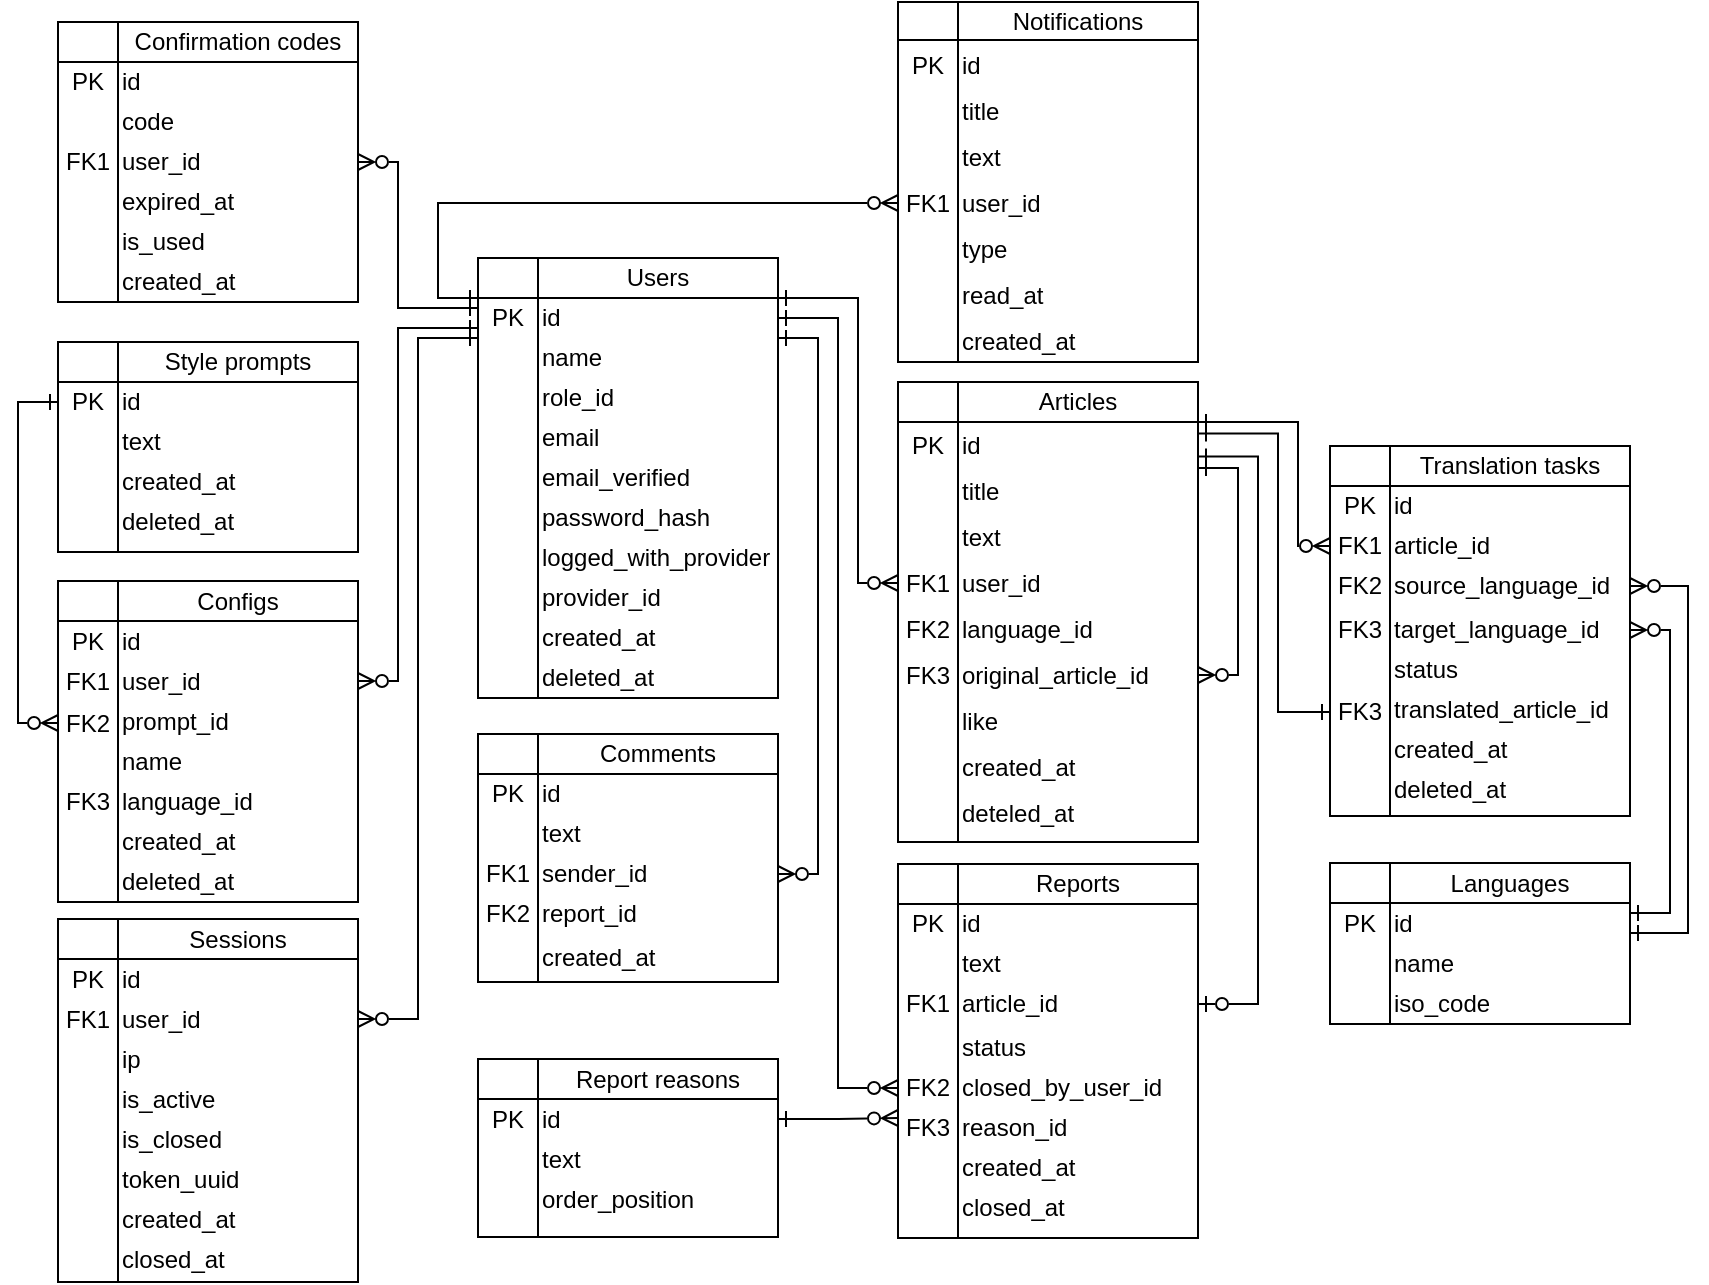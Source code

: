 <mxfile version="24.7.16">
  <diagram name="Страница — 1" id="ZFX-WdE172iCxwusnQc_">
    <mxGraphModel dx="1565" dy="501" grid="1" gridSize="10" guides="1" tooltips="1" connect="1" arrows="1" fold="1" page="1" pageScale="1" pageWidth="827" pageHeight="1169" math="0" shadow="0">
      <root>
        <mxCell id="0" />
        <mxCell id="1" parent="0" />
        <mxCell id="6LV5nUp8noVy1dfyO0To-33" value="" style="shape=internalStorage;whiteSpace=wrap;html=1;backgroundOutline=1;dx=30;dy=20;" parent="1" vertex="1">
          <mxGeometry x="-20" y="150" width="150" height="140" as="geometry" />
        </mxCell>
        <mxCell id="6LV5nUp8noVy1dfyO0To-34" value="Confirmation codes" style="text;html=1;align=center;verticalAlign=middle;whiteSpace=wrap;rounded=0;" parent="1" vertex="1">
          <mxGeometry x="10" y="150" width="120" height="20" as="geometry" />
        </mxCell>
        <mxCell id="G2iC6kTOo3n6NB2YhTY6-28" style="edgeStyle=orthogonalEdgeStyle;rounded=0;orthogonalLoop=1;jettySize=auto;html=1;exitX=1;exitY=0.5;exitDx=0;exitDy=0;entryX=0;entryY=0.25;entryDx=0;entryDy=0;endArrow=ERone;endFill=0;startArrow=ERzeroToMany;startFill=0;" parent="1" source="6LV5nUp8noVy1dfyO0To-37" target="6LV5nUp8noVy1dfyO0To-15" edge="1">
          <mxGeometry relative="1" as="geometry">
            <Array as="points">
              <mxPoint x="150" y="220" />
              <mxPoint x="150" y="293" />
            </Array>
          </mxGeometry>
        </mxCell>
        <mxCell id="6LV5nUp8noVy1dfyO0To-35" value="id" style="text;html=1;align=left;verticalAlign=middle;whiteSpace=wrap;rounded=0;" parent="1" vertex="1">
          <mxGeometry x="10" y="170" width="120" height="20" as="geometry" />
        </mxCell>
        <mxCell id="6LV5nUp8noVy1dfyO0To-36" value="code" style="text;html=1;align=left;verticalAlign=middle;whiteSpace=wrap;rounded=0;" parent="1" vertex="1">
          <mxGeometry x="10" y="190" width="120" height="20" as="geometry" />
        </mxCell>
        <mxCell id="6LV5nUp8noVy1dfyO0To-37" value="user_id" style="text;html=1;align=left;verticalAlign=middle;whiteSpace=wrap;rounded=0;" parent="1" vertex="1">
          <mxGeometry x="10" y="210" width="120" height="20" as="geometry" />
        </mxCell>
        <mxCell id="6LV5nUp8noVy1dfyO0To-38" value="expired_at" style="text;html=1;align=left;verticalAlign=middle;whiteSpace=wrap;rounded=0;" parent="1" vertex="1">
          <mxGeometry x="10" y="230" width="120" height="20" as="geometry" />
        </mxCell>
        <mxCell id="6LV5nUp8noVy1dfyO0To-39" value="is_used" style="text;html=1;align=left;verticalAlign=middle;whiteSpace=wrap;rounded=0;" parent="1" vertex="1">
          <mxGeometry x="10" y="250" width="120" height="20" as="geometry" />
        </mxCell>
        <mxCell id="6LV5nUp8noVy1dfyO0To-45" value="PK" style="text;html=1;align=center;verticalAlign=middle;whiteSpace=wrap;rounded=0;" parent="1" vertex="1">
          <mxGeometry x="-20" y="170" width="30" height="20" as="geometry" />
        </mxCell>
        <mxCell id="6LV5nUp8noVy1dfyO0To-19" value="" style="shape=internalStorage;whiteSpace=wrap;html=1;backgroundOutline=1;dx=30;dy=20;" parent="1" vertex="1">
          <mxGeometry x="-20" y="598.5" width="150" height="181.5" as="geometry" />
        </mxCell>
        <mxCell id="6LV5nUp8noVy1dfyO0To-20" value="Sessions" style="text;html=1;align=center;verticalAlign=middle;whiteSpace=wrap;rounded=0;" parent="1" vertex="1">
          <mxGeometry x="10" y="598.5" width="120" height="20" as="geometry" />
        </mxCell>
        <mxCell id="6LV5nUp8noVy1dfyO0To-21" value="id" style="text;html=1;align=left;verticalAlign=middle;whiteSpace=wrap;rounded=0;" parent="1" vertex="1">
          <mxGeometry x="10" y="618.5" width="120" height="20" as="geometry" />
        </mxCell>
        <mxCell id="6LV5nUp8noVy1dfyO0To-22" value="user_id" style="text;html=1;align=left;verticalAlign=middle;whiteSpace=wrap;rounded=0;" parent="1" vertex="1">
          <mxGeometry x="10" y="638.5" width="120" height="20" as="geometry" />
        </mxCell>
        <mxCell id="6LV5nUp8noVy1dfyO0To-23" value="ip" style="text;html=1;align=left;verticalAlign=middle;whiteSpace=wrap;rounded=0;" parent="1" vertex="1">
          <mxGeometry x="10" y="658.5" width="120" height="20" as="geometry" />
        </mxCell>
        <mxCell id="6LV5nUp8noVy1dfyO0To-24" value="is_active" style="text;html=1;align=left;verticalAlign=middle;whiteSpace=wrap;rounded=0;" parent="1" vertex="1">
          <mxGeometry x="10" y="678.5" width="120" height="20" as="geometry" />
        </mxCell>
        <mxCell id="6LV5nUp8noVy1dfyO0To-25" value="is_closed" style="text;html=1;align=left;verticalAlign=middle;whiteSpace=wrap;rounded=0;" parent="1" vertex="1">
          <mxGeometry x="10" y="698.5" width="120" height="20" as="geometry" />
        </mxCell>
        <mxCell id="6LV5nUp8noVy1dfyO0To-31" value="PK" style="text;html=1;align=center;verticalAlign=middle;whiteSpace=wrap;rounded=0;" parent="1" vertex="1">
          <mxGeometry x="-20" y="618.5" width="30" height="20" as="geometry" />
        </mxCell>
        <mxCell id="6LV5nUp8noVy1dfyO0To-46" value="created_at" style="text;html=1;align=left;verticalAlign=middle;whiteSpace=wrap;rounded=0;" parent="1" vertex="1">
          <mxGeometry x="10" y="270" width="120" height="20" as="geometry" />
        </mxCell>
        <mxCell id="6LV5nUp8noVy1dfyO0To-47" value="created_at" style="text;html=1;align=left;verticalAlign=middle;whiteSpace=wrap;rounded=0;" parent="1" vertex="1">
          <mxGeometry x="10" y="738.5" width="120" height="20" as="geometry" />
        </mxCell>
        <mxCell id="6LV5nUp8noVy1dfyO0To-48" value="closed_at" style="text;html=1;align=left;verticalAlign=middle;whiteSpace=wrap;rounded=0;" parent="1" vertex="1">
          <mxGeometry x="10" y="758.5" width="120" height="20" as="geometry" />
        </mxCell>
        <mxCell id="6LV5nUp8noVy1dfyO0To-49" value="FK1" style="text;html=1;align=center;verticalAlign=middle;whiteSpace=wrap;rounded=0;" parent="1" vertex="1">
          <mxGeometry x="-20" y="210" width="30" height="20" as="geometry" />
        </mxCell>
        <mxCell id="6LV5nUp8noVy1dfyO0To-50" value="FK1" style="text;html=1;align=center;verticalAlign=middle;whiteSpace=wrap;rounded=0;" parent="1" vertex="1">
          <mxGeometry x="-20" y="638.5" width="30" height="20" as="geometry" />
        </mxCell>
        <mxCell id="6LV5nUp8noVy1dfyO0To-1" value="" style="shape=internalStorage;whiteSpace=wrap;html=1;backgroundOutline=1;dx=30;dy=20;" parent="1" vertex="1">
          <mxGeometry x="190" y="268" width="150" height="220" as="geometry" />
        </mxCell>
        <mxCell id="6LV5nUp8noVy1dfyO0To-3" value="Users" style="text;html=1;align=center;verticalAlign=middle;whiteSpace=wrap;rounded=0;" parent="1" vertex="1">
          <mxGeometry x="220" y="268" width="120" height="20" as="geometry" />
        </mxCell>
        <mxCell id="G2iC6kTOo3n6NB2YhTY6-36" style="edgeStyle=orthogonalEdgeStyle;rounded=0;orthogonalLoop=1;jettySize=auto;html=1;exitX=1;exitY=1;exitDx=0;exitDy=0;entryX=1;entryY=0.5;entryDx=0;entryDy=0;startArrow=ERone;startFill=0;endArrow=ERzeroToMany;endFill=0;" parent="1" source="6LV5nUp8noVy1dfyO0To-4" target="6LV5nUp8noVy1dfyO0To-140" edge="1">
          <mxGeometry relative="1" as="geometry">
            <Array as="points">
              <mxPoint x="360" y="308" />
              <mxPoint x="360" y="576" />
            </Array>
          </mxGeometry>
        </mxCell>
        <mxCell id="G2iC6kTOo3n6NB2YhTY6-37" style="edgeStyle=orthogonalEdgeStyle;rounded=0;orthogonalLoop=1;jettySize=auto;html=1;exitX=1;exitY=0.5;exitDx=0;exitDy=0;entryX=0;entryY=0.5;entryDx=0;entryDy=0;endArrow=ERzeroToMany;endFill=0;startArrow=ERone;startFill=0;" parent="1" source="6LV5nUp8noVy1dfyO0To-4" target="6LV5nUp8noVy1dfyO0To-130" edge="1">
          <mxGeometry relative="1" as="geometry" />
        </mxCell>
        <mxCell id="G2iC6kTOo3n6NB2YhTY6-38" style="edgeStyle=orthogonalEdgeStyle;rounded=0;orthogonalLoop=1;jettySize=auto;html=1;exitX=1;exitY=0;exitDx=0;exitDy=0;entryX=0;entryY=0.5;entryDx=0;entryDy=0;endArrow=ERzeroToMany;endFill=0;startArrow=ERone;startFill=0;" parent="1" source="6LV5nUp8noVy1dfyO0To-4" target="6LV5nUp8noVy1dfyO0To-76" edge="1">
          <mxGeometry relative="1" as="geometry">
            <Array as="points">
              <mxPoint x="380" y="288" />
              <mxPoint x="380" y="431" />
            </Array>
          </mxGeometry>
        </mxCell>
        <mxCell id="6LV5nUp8noVy1dfyO0To-4" value="id" style="text;html=1;align=left;verticalAlign=middle;whiteSpace=wrap;rounded=0;" parent="1" vertex="1">
          <mxGeometry x="220" y="288" width="120" height="20" as="geometry" />
        </mxCell>
        <mxCell id="6LV5nUp8noVy1dfyO0To-5" value="name" style="text;html=1;align=left;verticalAlign=middle;whiteSpace=wrap;rounded=0;" parent="1" vertex="1">
          <mxGeometry x="220" y="308" width="120" height="20" as="geometry" />
        </mxCell>
        <mxCell id="6LV5nUp8noVy1dfyO0To-6" value="role_id" style="text;html=1;align=left;verticalAlign=middle;whiteSpace=wrap;rounded=0;" parent="1" vertex="1">
          <mxGeometry x="220" y="328" width="120" height="20" as="geometry" />
        </mxCell>
        <mxCell id="6LV5nUp8noVy1dfyO0To-7" value="email" style="text;html=1;align=left;verticalAlign=middle;whiteSpace=wrap;rounded=0;" parent="1" vertex="1">
          <mxGeometry x="220" y="348" width="120" height="20" as="geometry" />
        </mxCell>
        <mxCell id="6LV5nUp8noVy1dfyO0To-8" value="email_verified" style="text;html=1;align=left;verticalAlign=middle;whiteSpace=wrap;rounded=0;" parent="1" vertex="1">
          <mxGeometry x="220" y="368" width="120" height="20" as="geometry" />
        </mxCell>
        <mxCell id="6LV5nUp8noVy1dfyO0To-9" value="password_hash" style="text;html=1;align=left;verticalAlign=middle;whiteSpace=wrap;rounded=0;" parent="1" vertex="1">
          <mxGeometry x="220" y="388" width="120" height="20" as="geometry" />
        </mxCell>
        <mxCell id="6LV5nUp8noVy1dfyO0To-10" value="logged_with_provider" style="text;html=1;align=left;verticalAlign=middle;whiteSpace=wrap;rounded=0;" parent="1" vertex="1">
          <mxGeometry x="220" y="408" width="120" height="20" as="geometry" />
        </mxCell>
        <mxCell id="6LV5nUp8noVy1dfyO0To-12" value="provider_id" style="text;html=1;align=left;verticalAlign=middle;whiteSpace=wrap;rounded=0;" parent="1" vertex="1">
          <mxGeometry x="220" y="428" width="120" height="20" as="geometry" />
        </mxCell>
        <mxCell id="6LV5nUp8noVy1dfyO0To-13" value="created_at" style="text;html=1;align=left;verticalAlign=middle;whiteSpace=wrap;rounded=0;" parent="1" vertex="1">
          <mxGeometry x="220" y="448" width="120" height="20" as="geometry" />
        </mxCell>
        <mxCell id="6LV5nUp8noVy1dfyO0To-14" value="deleted_at" style="text;html=1;align=left;verticalAlign=middle;whiteSpace=wrap;rounded=0;" parent="1" vertex="1">
          <mxGeometry x="220" y="468" width="120" height="20" as="geometry" />
        </mxCell>
        <mxCell id="G2iC6kTOo3n6NB2YhTY6-30" style="edgeStyle=orthogonalEdgeStyle;rounded=0;orthogonalLoop=1;jettySize=auto;html=1;exitX=0;exitY=0.75;exitDx=0;exitDy=0;entryX=1;entryY=0.5;entryDx=0;entryDy=0;endArrow=ERzeroToMany;endFill=0;startArrow=ERone;startFill=0;" parent="1" source="6LV5nUp8noVy1dfyO0To-15" target="G2iC6kTOo3n6NB2YhTY6-21" edge="1">
          <mxGeometry relative="1" as="geometry">
            <Array as="points">
              <mxPoint x="150" y="303" />
              <mxPoint x="150" y="480" />
            </Array>
          </mxGeometry>
        </mxCell>
        <mxCell id="G2iC6kTOo3n6NB2YhTY6-31" style="edgeStyle=orthogonalEdgeStyle;rounded=0;orthogonalLoop=1;jettySize=auto;html=1;exitX=0;exitY=1;exitDx=0;exitDy=0;entryX=1;entryY=0.5;entryDx=0;entryDy=0;endArrow=ERzeroToMany;endFill=0;startArrow=ERone;startFill=0;" parent="1" source="6LV5nUp8noVy1dfyO0To-15" target="6LV5nUp8noVy1dfyO0To-22" edge="1">
          <mxGeometry relative="1" as="geometry">
            <Array as="points">
              <mxPoint x="160" y="308" />
              <mxPoint x="160" y="649" />
            </Array>
          </mxGeometry>
        </mxCell>
        <mxCell id="G2iC6kTOo3n6NB2YhTY6-39" style="edgeStyle=orthogonalEdgeStyle;rounded=0;orthogonalLoop=1;jettySize=auto;html=1;exitX=0;exitY=0;exitDx=0;exitDy=0;entryX=0;entryY=0.5;entryDx=0;entryDy=0;startArrow=ERone;startFill=0;endArrow=ERzeroToMany;endFill=0;" parent="1" source="6LV5nUp8noVy1dfyO0To-15" target="6LV5nUp8noVy1dfyO0To-97" edge="1">
          <mxGeometry relative="1" as="geometry">
            <Array as="points">
              <mxPoint x="170" y="288" />
              <mxPoint x="170" y="240" />
            </Array>
          </mxGeometry>
        </mxCell>
        <mxCell id="6LV5nUp8noVy1dfyO0To-15" value="PK" style="text;html=1;align=center;verticalAlign=middle;whiteSpace=wrap;rounded=0;" parent="1" vertex="1">
          <mxGeometry x="190" y="288" width="30" height="20" as="geometry" />
        </mxCell>
        <mxCell id="6LV5nUp8noVy1dfyO0To-63" value="" style="shape=internalStorage;whiteSpace=wrap;html=1;backgroundOutline=1;dx=30;dy=20;" parent="1" vertex="1">
          <mxGeometry x="400" y="330" width="150" height="230" as="geometry" />
        </mxCell>
        <mxCell id="6LV5nUp8noVy1dfyO0To-64" value="Articles" style="text;html=1;align=center;verticalAlign=middle;whiteSpace=wrap;rounded=0;" parent="1" vertex="1">
          <mxGeometry x="430" y="330" width="120" height="19" as="geometry" />
        </mxCell>
        <mxCell id="G2iC6kTOo3n6NB2YhTY6-34" style="edgeStyle=orthogonalEdgeStyle;rounded=0;orthogonalLoop=1;jettySize=auto;html=1;exitX=1;exitY=0.75;exitDx=0;exitDy=0;entryX=1;entryY=0.5;entryDx=0;entryDy=0;endArrow=ERzeroToOne;endFill=0;startArrow=ERone;startFill=0;" parent="1" source="6LV5nUp8noVy1dfyO0To-65" target="6LV5nUp8noVy1dfyO0To-124" edge="1">
          <mxGeometry relative="1" as="geometry">
            <Array as="points">
              <mxPoint x="580" y="367" />
              <mxPoint x="580" y="641" />
            </Array>
          </mxGeometry>
        </mxCell>
        <mxCell id="G2iC6kTOo3n6NB2YhTY6-59" style="edgeStyle=orthogonalEdgeStyle;rounded=0;orthogonalLoop=1;jettySize=auto;html=1;exitX=1;exitY=0;exitDx=0;exitDy=0;entryX=0;entryY=0.5;entryDx=0;entryDy=0;endArrow=ERzeroToMany;endFill=0;startArrow=ERone;startFill=0;" parent="1" source="6LV5nUp8noVy1dfyO0To-65" target="6LV5nUp8noVy1dfyO0To-161" edge="1">
          <mxGeometry relative="1" as="geometry">
            <Array as="points">
              <mxPoint x="600" y="350" />
              <mxPoint x="600" y="412" />
            </Array>
          </mxGeometry>
        </mxCell>
        <mxCell id="G2iC6kTOo3n6NB2YhTY6-60" style="edgeStyle=orthogonalEdgeStyle;rounded=0;orthogonalLoop=1;jettySize=auto;html=1;exitX=1;exitY=1;exitDx=0;exitDy=0;entryX=1;entryY=0.5;entryDx=0;entryDy=0;startArrow=ERone;startFill=0;endArrow=ERzeroToMany;endFill=0;" parent="1" source="6LV5nUp8noVy1dfyO0To-65" target="6LV5nUp8noVy1dfyO0To-71" edge="1">
          <mxGeometry relative="1" as="geometry">
            <Array as="points">
              <mxPoint x="570" y="373" />
              <mxPoint x="570" y="477" />
            </Array>
          </mxGeometry>
        </mxCell>
        <mxCell id="G2iC6kTOo3n6NB2YhTY6-62" style="edgeStyle=orthogonalEdgeStyle;rounded=0;orthogonalLoop=1;jettySize=auto;html=1;exitX=1;exitY=0.25;exitDx=0;exitDy=0;entryX=0;entryY=0.5;entryDx=0;entryDy=0;startArrow=ERone;startFill=0;endArrow=ERone;endFill=0;" parent="1" source="6LV5nUp8noVy1dfyO0To-65" target="6LV5nUp8noVy1dfyO0To-162" edge="1">
          <mxGeometry relative="1" as="geometry">
            <Array as="points">
              <mxPoint x="590" y="356" />
              <mxPoint x="590" y="495" />
            </Array>
          </mxGeometry>
        </mxCell>
        <mxCell id="6LV5nUp8noVy1dfyO0To-65" value="id" style="text;html=1;align=left;verticalAlign=middle;whiteSpace=wrap;rounded=0;" parent="1" vertex="1">
          <mxGeometry x="430" y="350" width="120" height="23" as="geometry" />
        </mxCell>
        <mxCell id="6LV5nUp8noVy1dfyO0To-66" value="title" style="text;html=1;align=left;verticalAlign=middle;whiteSpace=wrap;rounded=0;" parent="1" vertex="1">
          <mxGeometry x="430" y="373" width="120" height="23" as="geometry" />
        </mxCell>
        <mxCell id="6LV5nUp8noVy1dfyO0To-67" value="text" style="text;html=1;align=left;verticalAlign=middle;whiteSpace=wrap;rounded=0;" parent="1" vertex="1">
          <mxGeometry x="430" y="396" width="120" height="23" as="geometry" />
        </mxCell>
        <mxCell id="6LV5nUp8noVy1dfyO0To-68" value="user_id" style="text;html=1;align=left;verticalAlign=middle;whiteSpace=wrap;rounded=0;" parent="1" vertex="1">
          <mxGeometry x="430" y="419" width="120" height="23" as="geometry" />
        </mxCell>
        <mxCell id="6LV5nUp8noVy1dfyO0To-69" value="language_id" style="text;html=1;align=left;verticalAlign=middle;whiteSpace=wrap;rounded=0;" parent="1" vertex="1">
          <mxGeometry x="430" y="442" width="120" height="23" as="geometry" />
        </mxCell>
        <mxCell id="6LV5nUp8noVy1dfyO0To-70" value="PK" style="text;html=1;align=center;verticalAlign=middle;whiteSpace=wrap;rounded=0;" parent="1" vertex="1">
          <mxGeometry x="400" y="350" width="30" height="23" as="geometry" />
        </mxCell>
        <mxCell id="6LV5nUp8noVy1dfyO0To-71" value="original_article_id" style="text;html=1;align=left;verticalAlign=middle;whiteSpace=wrap;rounded=0;" parent="1" vertex="1">
          <mxGeometry x="430" y="465" width="120" height="23" as="geometry" />
        </mxCell>
        <mxCell id="6LV5nUp8noVy1dfyO0To-72" value="like" style="text;html=1;align=left;verticalAlign=middle;whiteSpace=wrap;rounded=0;" parent="1" vertex="1">
          <mxGeometry x="430" y="488" width="120" height="23" as="geometry" />
        </mxCell>
        <mxCell id="6LV5nUp8noVy1dfyO0To-74" value="created_at" style="text;html=1;align=left;verticalAlign=middle;whiteSpace=wrap;rounded=0;" parent="1" vertex="1">
          <mxGeometry x="430" y="511" width="120" height="23" as="geometry" />
        </mxCell>
        <mxCell id="6LV5nUp8noVy1dfyO0To-75" value="deteled_at" style="text;html=1;align=left;verticalAlign=middle;whiteSpace=wrap;rounded=0;" parent="1" vertex="1">
          <mxGeometry x="430" y="534" width="120" height="23" as="geometry" />
        </mxCell>
        <mxCell id="6LV5nUp8noVy1dfyO0To-76" value="FK1" style="text;html=1;align=center;verticalAlign=middle;whiteSpace=wrap;rounded=0;" parent="1" vertex="1">
          <mxGeometry x="400" y="419" width="30" height="23" as="geometry" />
        </mxCell>
        <mxCell id="6LV5nUp8noVy1dfyO0To-77" value="FK2" style="text;html=1;align=center;verticalAlign=middle;whiteSpace=wrap;rounded=0;" parent="1" vertex="1">
          <mxGeometry x="400" y="442" width="30" height="23" as="geometry" />
        </mxCell>
        <mxCell id="6LV5nUp8noVy1dfyO0To-78" value="FK3" style="text;html=1;align=center;verticalAlign=middle;whiteSpace=wrap;rounded=0;" parent="1" vertex="1">
          <mxGeometry x="400" y="465" width="30" height="23" as="geometry" />
        </mxCell>
        <mxCell id="6LV5nUp8noVy1dfyO0To-79" value="" style="shape=internalStorage;whiteSpace=wrap;html=1;backgroundOutline=1;dx=30;dy=19;" parent="1" vertex="1">
          <mxGeometry x="400" y="140" width="150" height="180" as="geometry" />
        </mxCell>
        <mxCell id="6LV5nUp8noVy1dfyO0To-80" value="Notifications" style="text;html=1;align=center;verticalAlign=middle;whiteSpace=wrap;rounded=0;" parent="1" vertex="1">
          <mxGeometry x="430" y="140" width="120" height="19" as="geometry" />
        </mxCell>
        <mxCell id="6LV5nUp8noVy1dfyO0To-81" value="id" style="text;html=1;align=left;verticalAlign=middle;whiteSpace=wrap;rounded=0;" parent="1" vertex="1">
          <mxGeometry x="430" y="160" width="120" height="23" as="geometry" />
        </mxCell>
        <mxCell id="6LV5nUp8noVy1dfyO0To-82" value="title" style="text;html=1;align=left;verticalAlign=middle;whiteSpace=wrap;rounded=0;" parent="1" vertex="1">
          <mxGeometry x="430" y="183" width="120" height="23" as="geometry" />
        </mxCell>
        <mxCell id="6LV5nUp8noVy1dfyO0To-83" value="text" style="text;html=1;align=left;verticalAlign=middle;whiteSpace=wrap;rounded=0;" parent="1" vertex="1">
          <mxGeometry x="430" y="206" width="120" height="23" as="geometry" />
        </mxCell>
        <mxCell id="6LV5nUp8noVy1dfyO0To-84" value="user_id" style="text;html=1;align=left;verticalAlign=middle;whiteSpace=wrap;rounded=0;" parent="1" vertex="1">
          <mxGeometry x="430" y="229" width="120" height="23" as="geometry" />
        </mxCell>
        <mxCell id="6LV5nUp8noVy1dfyO0To-86" value="PK" style="text;html=1;align=center;verticalAlign=middle;whiteSpace=wrap;rounded=0;" parent="1" vertex="1">
          <mxGeometry x="400" y="160" width="30" height="23" as="geometry" />
        </mxCell>
        <mxCell id="6LV5nUp8noVy1dfyO0To-94" value="type" style="text;html=1;align=left;verticalAlign=middle;whiteSpace=wrap;rounded=0;" parent="1" vertex="1">
          <mxGeometry x="430" y="252" width="120" height="23" as="geometry" />
        </mxCell>
        <mxCell id="6LV5nUp8noVy1dfyO0To-95" value="read_at" style="text;html=1;align=left;verticalAlign=middle;whiteSpace=wrap;rounded=0;" parent="1" vertex="1">
          <mxGeometry x="430" y="275" width="120" height="23" as="geometry" />
        </mxCell>
        <mxCell id="6LV5nUp8noVy1dfyO0To-96" value="created_at" style="text;html=1;align=left;verticalAlign=middle;whiteSpace=wrap;rounded=0;" parent="1" vertex="1">
          <mxGeometry x="430" y="298" width="120" height="23" as="geometry" />
        </mxCell>
        <mxCell id="6LV5nUp8noVy1dfyO0To-97" value="FK1" style="text;html=1;align=center;verticalAlign=middle;whiteSpace=wrap;rounded=0;" parent="1" vertex="1">
          <mxGeometry x="400" y="229" width="30" height="23" as="geometry" />
        </mxCell>
        <mxCell id="6LV5nUp8noVy1dfyO0To-109" value="" style="shape=internalStorage;whiteSpace=wrap;html=1;backgroundOutline=1;dx=30;dy=20;" parent="1" vertex="1">
          <mxGeometry x="190" y="668.5" width="150" height="89" as="geometry" />
        </mxCell>
        <mxCell id="6LV5nUp8noVy1dfyO0To-110" value="Report reasons" style="text;html=1;align=center;verticalAlign=middle;whiteSpace=wrap;rounded=0;" parent="1" vertex="1">
          <mxGeometry x="220" y="668.5" width="120" height="20" as="geometry" />
        </mxCell>
        <mxCell id="G2iC6kTOo3n6NB2YhTY6-33" style="edgeStyle=orthogonalEdgeStyle;rounded=0;orthogonalLoop=1;jettySize=auto;html=1;exitX=1;exitY=0.5;exitDx=0;exitDy=0;entryX=0;entryY=0.25;entryDx=0;entryDy=0;startArrow=ERone;startFill=0;endArrow=ERzeroToMany;endFill=0;" parent="1" source="6LV5nUp8noVy1dfyO0To-111" target="G2iC6kTOo3n6NB2YhTY6-32" edge="1">
          <mxGeometry relative="1" as="geometry" />
        </mxCell>
        <mxCell id="6LV5nUp8noVy1dfyO0To-111" value="id" style="text;html=1;align=left;verticalAlign=middle;whiteSpace=wrap;rounded=0;" parent="1" vertex="1">
          <mxGeometry x="220" y="688.5" width="120" height="20" as="geometry" />
        </mxCell>
        <mxCell id="6LV5nUp8noVy1dfyO0To-112" value="text" style="text;html=1;align=left;verticalAlign=middle;whiteSpace=wrap;rounded=0;" parent="1" vertex="1">
          <mxGeometry x="220" y="708.5" width="120" height="20" as="geometry" />
        </mxCell>
        <mxCell id="6LV5nUp8noVy1dfyO0To-113" value="order_position" style="text;html=1;align=left;verticalAlign=middle;whiteSpace=wrap;rounded=0;" parent="1" vertex="1">
          <mxGeometry x="220" y="728.5" width="120" height="20" as="geometry" />
        </mxCell>
        <mxCell id="6LV5nUp8noVy1dfyO0To-116" value="PK" style="text;html=1;align=center;verticalAlign=middle;whiteSpace=wrap;rounded=0;" parent="1" vertex="1">
          <mxGeometry x="190" y="688.5" width="30" height="20" as="geometry" />
        </mxCell>
        <mxCell id="6LV5nUp8noVy1dfyO0To-120" value="" style="shape=internalStorage;whiteSpace=wrap;html=1;backgroundOutline=1;dx=30;dy=20;" parent="1" vertex="1">
          <mxGeometry x="400" y="571" width="150" height="187" as="geometry" />
        </mxCell>
        <mxCell id="6LV5nUp8noVy1dfyO0To-121" value="Reports" style="text;html=1;align=center;verticalAlign=middle;whiteSpace=wrap;rounded=0;" parent="1" vertex="1">
          <mxGeometry x="430" y="571" width="120" height="20" as="geometry" />
        </mxCell>
        <mxCell id="6LV5nUp8noVy1dfyO0To-122" value="id" style="text;html=1;align=left;verticalAlign=middle;whiteSpace=wrap;rounded=0;" parent="1" vertex="1">
          <mxGeometry x="430" y="591" width="120" height="20" as="geometry" />
        </mxCell>
        <mxCell id="6LV5nUp8noVy1dfyO0To-123" value="text" style="text;html=1;align=left;verticalAlign=middle;whiteSpace=wrap;rounded=0;" parent="1" vertex="1">
          <mxGeometry x="430" y="611" width="120" height="20" as="geometry" />
        </mxCell>
        <mxCell id="6LV5nUp8noVy1dfyO0To-124" value="article_id" style="text;html=1;align=left;verticalAlign=middle;whiteSpace=wrap;rounded=0;" parent="1" vertex="1">
          <mxGeometry x="430" y="631" width="120" height="20" as="geometry" />
        </mxCell>
        <mxCell id="6LV5nUp8noVy1dfyO0To-125" value="PK" style="text;html=1;align=center;verticalAlign=middle;whiteSpace=wrap;rounded=0;" parent="1" vertex="1">
          <mxGeometry x="400" y="591" width="30" height="20" as="geometry" />
        </mxCell>
        <mxCell id="6LV5nUp8noVy1dfyO0To-126" value="status" style="text;html=1;align=left;verticalAlign=middle;whiteSpace=wrap;rounded=0;" parent="1" vertex="1">
          <mxGeometry x="430" y="653" width="120" height="20" as="geometry" />
        </mxCell>
        <mxCell id="6LV5nUp8noVy1dfyO0To-127" value="reason_id" style="text;html=1;align=left;verticalAlign=middle;whiteSpace=wrap;rounded=0;" parent="1" vertex="1">
          <mxGeometry x="430" y="693" width="120" height="20" as="geometry" />
        </mxCell>
        <mxCell id="6LV5nUp8noVy1dfyO0To-128" value="closed_by_user_id" style="text;html=1;align=left;verticalAlign=middle;whiteSpace=wrap;rounded=0;" parent="1" vertex="1">
          <mxGeometry x="430" y="673" width="120" height="20" as="geometry" />
        </mxCell>
        <mxCell id="6LV5nUp8noVy1dfyO0To-129" value="FK1" style="text;html=1;align=center;verticalAlign=middle;whiteSpace=wrap;rounded=0;" parent="1" vertex="1">
          <mxGeometry x="400" y="631" width="30" height="20" as="geometry" />
        </mxCell>
        <mxCell id="6LV5nUp8noVy1dfyO0To-130" value="FK2" style="text;html=1;align=center;verticalAlign=middle;whiteSpace=wrap;rounded=0;" parent="1" vertex="1">
          <mxGeometry x="400" y="673" width="30" height="20" as="geometry" />
        </mxCell>
        <mxCell id="6LV5nUp8noVy1dfyO0To-131" value="created_at" style="text;html=1;align=left;verticalAlign=middle;whiteSpace=wrap;rounded=0;" parent="1" vertex="1">
          <mxGeometry x="430" y="713" width="120" height="20" as="geometry" />
        </mxCell>
        <mxCell id="6LV5nUp8noVy1dfyO0To-132" value="closed_at" style="text;html=1;align=left;verticalAlign=middle;whiteSpace=wrap;rounded=0;" parent="1" vertex="1">
          <mxGeometry x="430" y="733" width="120" height="20" as="geometry" />
        </mxCell>
        <mxCell id="6LV5nUp8noVy1dfyO0To-134" value="" style="shape=internalStorage;whiteSpace=wrap;html=1;backgroundOutline=1;dx=30;dy=20;" parent="1" vertex="1">
          <mxGeometry x="190" y="506" width="150" height="124" as="geometry" />
        </mxCell>
        <mxCell id="6LV5nUp8noVy1dfyO0To-135" value="Comments" style="text;html=1;align=center;verticalAlign=middle;whiteSpace=wrap;rounded=0;" parent="1" vertex="1">
          <mxGeometry x="220" y="506" width="120" height="20" as="geometry" />
        </mxCell>
        <mxCell id="6LV5nUp8noVy1dfyO0To-136" value="id" style="text;html=1;align=left;verticalAlign=middle;whiteSpace=wrap;rounded=0;" parent="1" vertex="1">
          <mxGeometry x="220" y="526" width="120" height="20" as="geometry" />
        </mxCell>
        <mxCell id="6LV5nUp8noVy1dfyO0To-137" value="text" style="text;html=1;align=left;verticalAlign=middle;whiteSpace=wrap;rounded=0;" parent="1" vertex="1">
          <mxGeometry x="220" y="546" width="120" height="20" as="geometry" />
        </mxCell>
        <mxCell id="6LV5nUp8noVy1dfyO0To-138" value="report_id" style="text;html=1;align=left;verticalAlign=middle;whiteSpace=wrap;rounded=0;" parent="1" vertex="1">
          <mxGeometry x="220" y="586" width="120" height="20" as="geometry" />
        </mxCell>
        <mxCell id="6LV5nUp8noVy1dfyO0To-139" value="PK" style="text;html=1;align=center;verticalAlign=middle;whiteSpace=wrap;rounded=0;" parent="1" vertex="1">
          <mxGeometry x="190" y="526" width="30" height="20" as="geometry" />
        </mxCell>
        <mxCell id="6LV5nUp8noVy1dfyO0To-140" value="sender_id" style="text;html=1;align=left;verticalAlign=middle;whiteSpace=wrap;rounded=0;" parent="1" vertex="1">
          <mxGeometry x="220" y="566" width="120" height="20" as="geometry" />
        </mxCell>
        <mxCell id="6LV5nUp8noVy1dfyO0To-141" value="created_at" style="text;html=1;align=left;verticalAlign=middle;whiteSpace=wrap;rounded=0;" parent="1" vertex="1">
          <mxGeometry x="220" y="608" width="120" height="20" as="geometry" />
        </mxCell>
        <mxCell id="6LV5nUp8noVy1dfyO0To-143" value="FK1" style="text;html=1;align=center;verticalAlign=middle;whiteSpace=wrap;rounded=0;" parent="1" vertex="1">
          <mxGeometry x="190" y="566" width="30" height="20" as="geometry" />
        </mxCell>
        <mxCell id="6LV5nUp8noVy1dfyO0To-144" value="FK2" style="text;html=1;align=center;verticalAlign=middle;whiteSpace=wrap;rounded=0;" parent="1" vertex="1">
          <mxGeometry x="190" y="586" width="30" height="20" as="geometry" />
        </mxCell>
        <mxCell id="6LV5nUp8noVy1dfyO0To-148" value="" style="shape=internalStorage;whiteSpace=wrap;html=1;backgroundOutline=1;dx=30;dy=20;" parent="1" vertex="1">
          <mxGeometry x="616" y="362" width="150" height="185" as="geometry" />
        </mxCell>
        <mxCell id="6LV5nUp8noVy1dfyO0To-149" value="Translation tasks" style="text;html=1;align=center;verticalAlign=middle;whiteSpace=wrap;rounded=0;" parent="1" vertex="1">
          <mxGeometry x="646" y="362" width="120" height="20" as="geometry" />
        </mxCell>
        <mxCell id="6LV5nUp8noVy1dfyO0To-150" value="id" style="text;html=1;align=left;verticalAlign=middle;whiteSpace=wrap;rounded=0;" parent="1" vertex="1">
          <mxGeometry x="646" y="382" width="120" height="20" as="geometry" />
        </mxCell>
        <mxCell id="6LV5nUp8noVy1dfyO0To-151" value="article_id" style="text;html=1;align=left;verticalAlign=middle;whiteSpace=wrap;rounded=0;" parent="1" vertex="1">
          <mxGeometry x="646" y="402" width="120" height="20" as="geometry" />
        </mxCell>
        <mxCell id="6LV5nUp8noVy1dfyO0To-152" value="source_language_id" style="text;html=1;align=left;verticalAlign=middle;whiteSpace=wrap;rounded=0;" parent="1" vertex="1">
          <mxGeometry x="646" y="422" width="120" height="20" as="geometry" />
        </mxCell>
        <mxCell id="6LV5nUp8noVy1dfyO0To-153" value="PK" style="text;html=1;align=center;verticalAlign=middle;whiteSpace=wrap;rounded=0;" parent="1" vertex="1">
          <mxGeometry x="616" y="382" width="30" height="20" as="geometry" />
        </mxCell>
        <mxCell id="6LV5nUp8noVy1dfyO0To-154" value="target_language_id" style="text;html=1;align=left;verticalAlign=middle;whiteSpace=wrap;rounded=0;" parent="1" vertex="1">
          <mxGeometry x="646" y="444" width="120" height="20" as="geometry" />
        </mxCell>
        <mxCell id="6LV5nUp8noVy1dfyO0To-155" value="status" style="text;html=1;align=left;verticalAlign=middle;whiteSpace=wrap;rounded=0;" parent="1" vertex="1">
          <mxGeometry x="646" y="464" width="120" height="20" as="geometry" />
        </mxCell>
        <mxCell id="6LV5nUp8noVy1dfyO0To-156" value="translated_article_id" style="text;html=1;align=left;verticalAlign=middle;whiteSpace=wrap;rounded=0;" parent="1" vertex="1">
          <mxGeometry x="646" y="484" width="120" height="20" as="geometry" />
        </mxCell>
        <mxCell id="6LV5nUp8noVy1dfyO0To-157" value="FK2" style="text;html=1;align=center;verticalAlign=middle;whiteSpace=wrap;rounded=0;" parent="1" vertex="1">
          <mxGeometry x="616" y="422" width="30" height="20" as="geometry" />
        </mxCell>
        <mxCell id="6LV5nUp8noVy1dfyO0To-158" value="FK3" style="text;html=1;align=center;verticalAlign=middle;whiteSpace=wrap;rounded=0;" parent="1" vertex="1">
          <mxGeometry x="616" y="444" width="30" height="20" as="geometry" />
        </mxCell>
        <mxCell id="6LV5nUp8noVy1dfyO0To-159" value="created_at" style="text;html=1;align=left;verticalAlign=middle;whiteSpace=wrap;rounded=0;" parent="1" vertex="1">
          <mxGeometry x="646" y="504" width="120" height="20" as="geometry" />
        </mxCell>
        <mxCell id="6LV5nUp8noVy1dfyO0To-160" value="deleted_at" style="text;html=1;align=left;verticalAlign=middle;whiteSpace=wrap;rounded=0;" parent="1" vertex="1">
          <mxGeometry x="646" y="524" width="120" height="20" as="geometry" />
        </mxCell>
        <mxCell id="6LV5nUp8noVy1dfyO0To-161" value="FK1" style="text;html=1;align=center;verticalAlign=middle;whiteSpace=wrap;rounded=0;" parent="1" vertex="1">
          <mxGeometry x="616" y="402" width="30" height="20" as="geometry" />
        </mxCell>
        <mxCell id="6LV5nUp8noVy1dfyO0To-162" value="FK3" style="text;html=1;align=center;verticalAlign=middle;whiteSpace=wrap;rounded=0;" parent="1" vertex="1">
          <mxGeometry x="616" y="485" width="30" height="20" as="geometry" />
        </mxCell>
        <mxCell id="G2iC6kTOo3n6NB2YhTY6-1" value="" style="shape=internalStorage;whiteSpace=wrap;html=1;backgroundOutline=1;dx=30;dy=20;" parent="1" vertex="1">
          <mxGeometry x="-20" y="310" width="150" height="105" as="geometry" />
        </mxCell>
        <mxCell id="G2iC6kTOo3n6NB2YhTY6-2" value="Style prompts" style="text;html=1;align=center;verticalAlign=middle;whiteSpace=wrap;rounded=0;" parent="1" vertex="1">
          <mxGeometry x="10" y="310" width="120" height="20" as="geometry" />
        </mxCell>
        <mxCell id="G2iC6kTOo3n6NB2YhTY6-3" value="id" style="text;html=1;align=left;verticalAlign=middle;whiteSpace=wrap;rounded=0;" parent="1" vertex="1">
          <mxGeometry x="10" y="330" width="120" height="20" as="geometry" />
        </mxCell>
        <mxCell id="G2iC6kTOo3n6NB2YhTY6-4" value="text" style="text;html=1;align=left;verticalAlign=middle;whiteSpace=wrap;rounded=0;" parent="1" vertex="1">
          <mxGeometry x="10" y="350" width="120" height="20" as="geometry" />
        </mxCell>
        <mxCell id="G2iC6kTOo3n6NB2YhTY6-29" style="edgeStyle=orthogonalEdgeStyle;rounded=0;orthogonalLoop=1;jettySize=auto;html=1;exitX=0;exitY=0.5;exitDx=0;exitDy=0;entryX=0;entryY=0.5;entryDx=0;entryDy=0;startArrow=ERone;startFill=0;endArrow=ERzeroToMany;endFill=0;" parent="1" source="G2iC6kTOo3n6NB2YhTY6-6" target="G2iC6kTOo3n6NB2YhTY6-27" edge="1">
          <mxGeometry relative="1" as="geometry" />
        </mxCell>
        <mxCell id="G2iC6kTOo3n6NB2YhTY6-6" value="PK" style="text;html=1;align=center;verticalAlign=middle;whiteSpace=wrap;rounded=0;" parent="1" vertex="1">
          <mxGeometry x="-20" y="330" width="30" height="20" as="geometry" />
        </mxCell>
        <mxCell id="G2iC6kTOo3n6NB2YhTY6-16" value="created_at" style="text;html=1;align=left;verticalAlign=middle;whiteSpace=wrap;rounded=0;" parent="1" vertex="1">
          <mxGeometry x="10" y="370" width="120" height="20" as="geometry" />
        </mxCell>
        <mxCell id="G2iC6kTOo3n6NB2YhTY6-17" value="deleted_at" style="text;html=1;align=left;verticalAlign=middle;whiteSpace=wrap;rounded=0;" parent="1" vertex="1">
          <mxGeometry x="10" y="390" width="120" height="20" as="geometry" />
        </mxCell>
        <mxCell id="G2iC6kTOo3n6NB2YhTY6-18" value="" style="shape=internalStorage;whiteSpace=wrap;html=1;backgroundOutline=1;dx=30;dy=20;" parent="1" vertex="1">
          <mxGeometry x="-20" y="429.5" width="150" height="160.5" as="geometry" />
        </mxCell>
        <mxCell id="G2iC6kTOo3n6NB2YhTY6-19" value="Configs" style="text;html=1;align=center;verticalAlign=middle;whiteSpace=wrap;rounded=0;" parent="1" vertex="1">
          <mxGeometry x="10" y="429.5" width="120" height="20" as="geometry" />
        </mxCell>
        <mxCell id="G2iC6kTOo3n6NB2YhTY6-20" value="id" style="text;html=1;align=left;verticalAlign=middle;whiteSpace=wrap;rounded=0;" parent="1" vertex="1">
          <mxGeometry x="10" y="449.5" width="120" height="20" as="geometry" />
        </mxCell>
        <mxCell id="G2iC6kTOo3n6NB2YhTY6-21" value="user_id" style="text;html=1;align=left;verticalAlign=middle;whiteSpace=wrap;rounded=0;" parent="1" vertex="1">
          <mxGeometry x="10" y="469.5" width="120" height="20" as="geometry" />
        </mxCell>
        <mxCell id="G2iC6kTOo3n6NB2YhTY6-22" value="PK" style="text;html=1;align=center;verticalAlign=middle;whiteSpace=wrap;rounded=0;" parent="1" vertex="1">
          <mxGeometry x="-20" y="449.5" width="30" height="20" as="geometry" />
        </mxCell>
        <mxCell id="G2iC6kTOo3n6NB2YhTY6-23" value="prompt_id" style="text;html=1;align=left;verticalAlign=middle;whiteSpace=wrap;rounded=0;" parent="1" vertex="1">
          <mxGeometry x="10" y="489.5" width="120" height="20" as="geometry" />
        </mxCell>
        <mxCell id="G2iC6kTOo3n6NB2YhTY6-24" value="language_id" style="text;html=1;align=left;verticalAlign=middle;whiteSpace=wrap;rounded=0;" parent="1" vertex="1">
          <mxGeometry x="10" y="529.5" width="120" height="20" as="geometry" />
        </mxCell>
        <mxCell id="G2iC6kTOo3n6NB2YhTY6-25" value="name" style="text;html=1;align=left;verticalAlign=middle;whiteSpace=wrap;rounded=0;" parent="1" vertex="1">
          <mxGeometry x="10" y="509.5" width="120" height="20" as="geometry" />
        </mxCell>
        <mxCell id="G2iC6kTOo3n6NB2YhTY6-26" value="FK1" style="text;html=1;align=center;verticalAlign=middle;whiteSpace=wrap;rounded=0;" parent="1" vertex="1">
          <mxGeometry x="-20" y="469.5" width="30" height="20" as="geometry" />
        </mxCell>
        <mxCell id="G2iC6kTOo3n6NB2YhTY6-27" value="FK2" style="text;html=1;align=center;verticalAlign=middle;whiteSpace=wrap;rounded=0;" parent="1" vertex="1">
          <mxGeometry x="-20" y="490.5" width="30" height="20" as="geometry" />
        </mxCell>
        <mxCell id="G2iC6kTOo3n6NB2YhTY6-32" value="FK3" style="text;html=1;align=center;verticalAlign=middle;whiteSpace=wrap;rounded=0;" parent="1" vertex="1">
          <mxGeometry x="400" y="693" width="30" height="20" as="geometry" />
        </mxCell>
        <mxCell id="G2iC6kTOo3n6NB2YhTY6-40" value="" style="shape=internalStorage;whiteSpace=wrap;html=1;backgroundOutline=1;dx=30;dy=20;" parent="1" vertex="1">
          <mxGeometry x="616" y="570.5" width="150" height="80.5" as="geometry" />
        </mxCell>
        <mxCell id="G2iC6kTOo3n6NB2YhTY6-41" value="Languages" style="text;html=1;align=center;verticalAlign=middle;whiteSpace=wrap;rounded=0;" parent="1" vertex="1">
          <mxGeometry x="646" y="570.5" width="120" height="20" as="geometry" />
        </mxCell>
        <mxCell id="G2iC6kTOo3n6NB2YhTY6-57" style="edgeStyle=orthogonalEdgeStyle;rounded=0;orthogonalLoop=1;jettySize=auto;html=1;exitX=1;exitY=0.25;exitDx=0;exitDy=0;entryX=1;entryY=0.5;entryDx=0;entryDy=0;startArrow=ERone;startFill=0;endArrow=ERzeroToMany;endFill=0;" parent="1" source="G2iC6kTOo3n6NB2YhTY6-42" target="6LV5nUp8noVy1dfyO0To-154" edge="1">
          <mxGeometry relative="1" as="geometry" />
        </mxCell>
        <mxCell id="G2iC6kTOo3n6NB2YhTY6-42" value="id" style="text;html=1;align=left;verticalAlign=middle;whiteSpace=wrap;rounded=0;" parent="1" vertex="1">
          <mxGeometry x="646" y="590.5" width="120" height="20" as="geometry" />
        </mxCell>
        <mxCell id="G2iC6kTOo3n6NB2YhTY6-43" value="name" style="text;html=1;align=left;verticalAlign=middle;whiteSpace=wrap;rounded=0;" parent="1" vertex="1">
          <mxGeometry x="646" y="610.5" width="120" height="20" as="geometry" />
        </mxCell>
        <mxCell id="G2iC6kTOo3n6NB2YhTY6-44" value="iso_code" style="text;html=1;align=left;verticalAlign=middle;whiteSpace=wrap;rounded=0;" parent="1" vertex="1">
          <mxGeometry x="646" y="630.5" width="120" height="20" as="geometry" />
        </mxCell>
        <mxCell id="G2iC6kTOo3n6NB2YhTY6-45" value="PK" style="text;html=1;align=center;verticalAlign=middle;whiteSpace=wrap;rounded=0;" parent="1" vertex="1">
          <mxGeometry x="616" y="590.5" width="30" height="20" as="geometry" />
        </mxCell>
        <mxCell id="G2iC6kTOo3n6NB2YhTY6-54" value="created_at" style="text;html=1;align=left;verticalAlign=middle;whiteSpace=wrap;rounded=0;" parent="1" vertex="1">
          <mxGeometry x="10" y="549.5" width="120" height="20" as="geometry" />
        </mxCell>
        <mxCell id="G2iC6kTOo3n6NB2YhTY6-55" value="FK3" style="text;html=1;align=center;verticalAlign=middle;whiteSpace=wrap;rounded=0;" parent="1" vertex="1">
          <mxGeometry x="-20" y="529.5" width="30" height="20" as="geometry" />
        </mxCell>
        <mxCell id="G2iC6kTOo3n6NB2YhTY6-58" style="edgeStyle=orthogonalEdgeStyle;rounded=0;orthogonalLoop=1;jettySize=auto;html=1;exitX=1;exitY=0.75;exitDx=0;exitDy=0;entryX=1;entryY=0.5;entryDx=0;entryDy=0;startArrow=ERone;startFill=0;endArrow=ERzeroToMany;endFill=0;" parent="1" source="G2iC6kTOo3n6NB2YhTY6-42" target="6LV5nUp8noVy1dfyO0To-152" edge="1">
          <mxGeometry relative="1" as="geometry">
            <mxPoint x="776" y="606" as="sourcePoint" />
            <mxPoint x="776" y="464" as="targetPoint" />
            <Array as="points">
              <mxPoint x="795" y="606" />
              <mxPoint x="795" y="432" />
            </Array>
          </mxGeometry>
        </mxCell>
        <mxCell id="G2iC6kTOo3n6NB2YhTY6-63" value="token_uuid" style="text;html=1;align=left;verticalAlign=middle;whiteSpace=wrap;rounded=0;" parent="1" vertex="1">
          <mxGeometry x="10" y="718.5" width="120" height="20" as="geometry" />
        </mxCell>
        <mxCell id="5gVwGk4z7zKeYHdQdm-r-1" value="deleted_at" style="text;html=1;align=left;verticalAlign=middle;whiteSpace=wrap;rounded=0;" vertex="1" parent="1">
          <mxGeometry x="10" y="570" width="120" height="20" as="geometry" />
        </mxCell>
      </root>
    </mxGraphModel>
  </diagram>
</mxfile>
